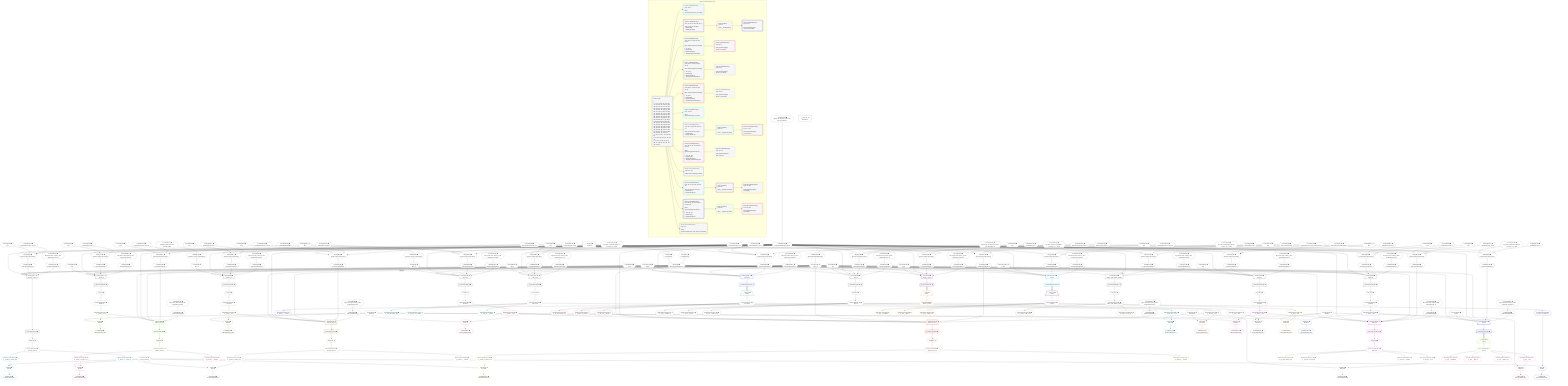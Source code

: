 %%{init: {'themeVariables': { 'fontSize': '12px'}}}%%
graph TD
    classDef path fill:#eee,stroke:#000,color:#000
    classDef plan fill:#fff,stroke-width:1px,color:#000
    classDef itemplan fill:#fff,stroke-width:2px,color:#000
    classDef unbatchedplan fill:#dff,stroke-width:1px,color:#000
    classDef sideeffectplan fill:#fcc,stroke-width:2px,color:#000
    classDef bucket fill:#f6f6f6,color:#000,stroke-width:2px,text-align:left


    %% plan dependencies
    PgSelect7[["PgSelect[7∈0] ➊<br />ᐸperson_secretᐳ"]]:::plan
    Object10{{"Object[10∈0] ➊<br />ᐸ{pgSettings,withPgClient}ᐳ"}}:::plan
    Constant480{{"Constant[480∈0] ➊<br />ᐸ3ᐳ"}}:::plan
    Lambda225{{"Lambda[225∈0] ➊<br />ᐸcalculateShouldReverseOrderᐳ"}}:::plan
    Access229{{"Access[229∈0] ➊<br />ᐸ228.0ᐳ"}}:::plan
    Lambda234{{"Lambda[234∈0] ➊<br />ᐸcalculateOrderBySQLᐳ"}}:::plan
    Lambda239{{"Lambda[239∈0] ➊<br />ᐸcalculateOrderBySQLᐳ"}}:::plan
    Object10 & Constant480 & Lambda225 & Access229 & Lambda234 & Lambda239 --> PgSelect7
    PgSelect35[["PgSelect[35∈0] ➊<br />ᐸpersonᐳ"]]:::plan
    Constant481{{"Constant[481∈0] ➊<br />ᐸ1ᐳ"}}:::plan
    Lambda279{{"Lambda[279∈0] ➊<br />ᐸcalculateOrderBySQLᐳ"}}:::plan
    Lambda284{{"Lambda[284∈0] ➊<br />ᐸcalculateOrderBySQLᐳ"}}:::plan
    Object10 & Constant481 & Lambda225 & Access229 & Lambda279 & Lambda284 --> PgSelect35
    PgSelect60[["PgSelect[60∈0] ➊<br />ᐸpersonᐳ"]]:::plan
    Access58{{"Access[58∈0] ➊<br />ᐸ57.1ᐳ"}}:::plan
    Lambda309{{"Lambda[309∈0] ➊<br />ᐸcalculateOrderBySQLᐳ"}}:::plan
    Lambda314{{"Lambda[314∈0] ➊<br />ᐸcalculateOrderBySQLᐳ"}}:::plan
    Object10 -->|rejectNull| PgSelect60
    Access58 & Lambda225 & Access229 & Lambda309 & Lambda314 --> PgSelect60
    PgSelect85[["PgSelect[85∈0] ➊<br />ᐸpersonᐳ"]]:::plan
    Access83{{"Access[83∈0] ➊<br />ᐸ82.1ᐳ"}}:::plan
    Lambda339{{"Lambda[339∈0] ➊<br />ᐸcalculateOrderBySQLᐳ"}}:::plan
    Lambda344{{"Lambda[344∈0] ➊<br />ᐸcalculateOrderBySQLᐳ"}}:::plan
    Object10 -->|rejectNull| PgSelect85
    Access83 & Lambda225 & Access229 & Lambda339 & Lambda344 --> PgSelect85
    PgSelect107[["PgSelect[107∈0] ➊<br />ᐸleft_armᐳ"]]:::plan
    Constant484{{"Constant[484∈0] ➊<br />ᐸ42ᐳ"}}:::plan
    Lambda354{{"Lambda[354∈0] ➊<br />ᐸcalculateOrderBySQLᐳ"}}:::plan
    Lambda359{{"Lambda[359∈0] ➊<br />ᐸcalculateOrderBySQLᐳ"}}:::plan
    Object10 & Constant484 & Lambda225 & Access229 & Lambda354 & Lambda359 --> PgSelect107
    PgSelect136[["PgSelect[136∈0] ➊<br />ᐸpersonᐳ"]]:::plan
    Constant485{{"Constant[485∈0] ➊<br />ᐸ2ᐳ"}}:::plan
    Lambda399{{"Lambda[399∈0] ➊<br />ᐸcalculateOrderBySQLᐳ"}}:::plan
    Lambda404{{"Lambda[404∈0] ➊<br />ᐸcalculateOrderBySQLᐳ"}}:::plan
    Object10 & Constant485 & Lambda225 & Access229 & Lambda399 & Lambda404 --> PgSelect136
    PgSelect160[["PgSelect[160∈0] ➊<br />ᐸpostᐳ"]]:::plan
    Constant486{{"Constant[486∈0] ➊<br />ᐸ7ᐳ"}}:::plan
    Lambda414{{"Lambda[414∈0] ➊<br />ᐸcalculateOrderBySQLᐳ"}}:::plan
    Lambda419{{"Lambda[419∈0] ➊<br />ᐸcalculateOrderBySQLᐳ"}}:::plan
    Object10 & Constant486 & Lambda225 & Access229 & Lambda414 & Lambda419 --> PgSelect160
    PgSelect189[["PgSelect[189∈0] ➊<br />ᐸpersonᐳ"]]:::plan
    Lambda459{{"Lambda[459∈0] ➊<br />ᐸcalculateOrderBySQLᐳ"}}:::plan
    Lambda464{{"Lambda[464∈0] ➊<br />ᐸcalculateOrderBySQLᐳ"}}:::plan
    Object10 & Constant480 & Lambda225 & Access229 & Lambda459 & Lambda464 --> PgSelect189
    PgSelect216[["PgSelect[216∈0] ➊<br />ᐸreturn_table_without_grantsᐳ"]]:::plan
    Lambda474{{"Lambda[474∈0] ➊<br />ᐸcalculateOrderBySQLᐳ"}}:::plan
    Lambda479{{"Lambda[479∈0] ➊<br />ᐸcalculateOrderBySQLᐳ"}}:::plan
    Object10 & Lambda225 & Access229 & Lambda474 & Lambda479 --> PgSelect216
    Object233{{"Object[233∈0] ➊<br />ᐸ{reverse,orders,alias,codec}ᐳ"}}:::plan
    Constant230{{"Constant[230∈0] ➊<br />ᐸ[]ᐳ"}}:::plan
    Constant231{{"Constant[231∈0] ➊<br />ᐸsql.identifier(”person_secret”)ᐳ"}}:::plan
    Constant232{{"Constant[232∈0] ➊<br />ᐸRecordCodec(personSecret)ᐳ"}}:::plan
    Lambda225 & Constant230 & Constant231 & Constant232 --> Object233
    Object248{{"Object[248∈0] ➊<br />ᐸ{reverse,orders,alias,codec}ᐳ"}}:::plan
    Constant245{{"Constant[245∈0] ➊<br />ᐸ[ { codec: Codec(int4), fragment: { n: [Array], f: 0, c: 102ᐳ"}}:::plan
    Constant246{{"Constant[246∈0] ➊<br />ᐸsql.identifier(”person_secret”)ᐳ"}}:::plan
    Lambda225 & Constant245 & Constant246 & Constant232 --> Object248
    Object263{{"Object[263∈0] ➊<br />ᐸ{reverse,orders,alias,codec}ᐳ"}}:::plan
    Constant260{{"Constant[260∈0] ➊<br />ᐸ[]ᐳ"}}:::plan
    Constant261{{"Constant[261∈0] ➊<br />ᐸsql.identifier(”person_secret”)ᐳ"}}:::plan
    Lambda225 & Constant260 & Constant261 & Constant232 --> Object263
    Object278{{"Object[278∈0] ➊<br />ᐸ{reverse,orders,alias,codec}ᐳ"}}:::plan
    Constant275{{"Constant[275∈0] ➊<br />ᐸ[]ᐳ"}}:::plan
    Constant276{{"Constant[276∈0] ➊<br />ᐸsql.identifier(”person”)ᐳ"}}:::plan
    Constant277{{"Constant[277∈0] ➊<br />ᐸRecordCodec(person)ᐳ"}}:::plan
    Lambda225 & Constant275 & Constant276 & Constant277 --> Object278
    Object293{{"Object[293∈0] ➊<br />ᐸ{reverse,orders,alias,codec}ᐳ"}}:::plan
    Constant290{{"Constant[290∈0] ➊<br />ᐸ[]ᐳ"}}:::plan
    Constant291{{"Constant[291∈0] ➊<br />ᐸsql.identifier(”person_secret”)ᐳ"}}:::plan
    Lambda225 & Constant290 & Constant291 & Constant232 --> Object293
    Object308{{"Object[308∈0] ➊<br />ᐸ{reverse,orders,alias,codec}ᐳ"}}:::plan
    Constant305{{"Constant[305∈0] ➊<br />ᐸ[]ᐳ"}}:::plan
    Constant306{{"Constant[306∈0] ➊<br />ᐸsql.identifier(”person”)ᐳ"}}:::plan
    Lambda225 & Constant305 & Constant306 & Constant277 --> Object308
    Object323{{"Object[323∈0] ➊<br />ᐸ{reverse,orders,alias,codec}ᐳ"}}:::plan
    Constant320{{"Constant[320∈0] ➊<br />ᐸ[]ᐳ"}}:::plan
    Constant321{{"Constant[321∈0] ➊<br />ᐸsql.identifier(”person_secret”)ᐳ"}}:::plan
    Lambda225 & Constant320 & Constant321 & Constant232 --> Object323
    Object338{{"Object[338∈0] ➊<br />ᐸ{reverse,orders,alias,codec}ᐳ"}}:::plan
    Constant335{{"Constant[335∈0] ➊<br />ᐸ[]ᐳ"}}:::plan
    Constant336{{"Constant[336∈0] ➊<br />ᐸsql.identifier(”person”)ᐳ"}}:::plan
    Lambda225 & Constant335 & Constant336 & Constant277 --> Object338
    Object353{{"Object[353∈0] ➊<br />ᐸ{reverse,orders,alias,codec}ᐳ"}}:::plan
    Constant350{{"Constant[350∈0] ➊<br />ᐸ[]ᐳ"}}:::plan
    Constant351{{"Constant[351∈0] ➊<br />ᐸsql.identifier(”left_arm”)ᐳ"}}:::plan
    Constant352{{"Constant[352∈0] ➊<br />ᐸRecordCodec(leftArm)ᐳ"}}:::plan
    Lambda225 & Constant350 & Constant351 & Constant352 --> Object353
    Object368{{"Object[368∈0] ➊<br />ᐸ{reverse,orders,alias,codec}ᐳ"}}:::plan
    Constant365{{"Constant[365∈0] ➊<br />ᐸ[ { codec: Codec(int4), fragment: { n: [Array], f: 0, c: 266ᐳ"}}:::plan
    Constant366{{"Constant[366∈0] ➊<br />ᐸsql.identifier(”left_arm”)ᐳ"}}:::plan
    Lambda225 & Constant365 & Constant366 & Constant352 --> Object368
    Object383{{"Object[383∈0] ➊<br />ᐸ{reverse,orders,alias,codec}ᐳ"}}:::plan
    Constant380{{"Constant[380∈0] ➊<br />ᐸ[]ᐳ"}}:::plan
    Constant381{{"Constant[381∈0] ➊<br />ᐸsql.identifier(”left_arm”)ᐳ"}}:::plan
    Lambda225 & Constant380 & Constant381 & Constant352 --> Object383
    Object398{{"Object[398∈0] ➊<br />ᐸ{reverse,orders,alias,codec}ᐳ"}}:::plan
    Constant395{{"Constant[395∈0] ➊<br />ᐸ[]ᐳ"}}:::plan
    Constant396{{"Constant[396∈0] ➊<br />ᐸsql.identifier(”person”)ᐳ"}}:::plan
    Lambda225 & Constant395 & Constant396 & Constant277 --> Object398
    Object413{{"Object[413∈0] ➊<br />ᐸ{reverse,orders,alias,codec}ᐳ"}}:::plan
    Constant410{{"Constant[410∈0] ➊<br />ᐸ[]ᐳ"}}:::plan
    Constant411{{"Constant[411∈0] ➊<br />ᐸsql.identifier(”post”)ᐳ"}}:::plan
    Constant412{{"Constant[412∈0] ➊<br />ᐸRecordCodec(post)ᐳ"}}:::plan
    Lambda225 & Constant410 & Constant411 & Constant412 --> Object413
    Object428{{"Object[428∈0] ➊<br />ᐸ{reverse,orders,alias,codec}ᐳ"}}:::plan
    Constant425{{"Constant[425∈0] ➊<br />ᐸ[ { codec: Codec(int4), fragment: { n: [Array], f: 0, c: 266ᐳ"}}:::plan
    Constant426{{"Constant[426∈0] ➊<br />ᐸsql.identifier(”post”)ᐳ"}}:::plan
    Lambda225 & Constant425 & Constant426 & Constant412 --> Object428
    Object443{{"Object[443∈0] ➊<br />ᐸ{reverse,orders,alias,codec}ᐳ"}}:::plan
    Constant440{{"Constant[440∈0] ➊<br />ᐸ[ { codec: Codec(int4), fragment: { n: [Array], f: 0, c: 266ᐳ"}}:::plan
    Constant441{{"Constant[441∈0] ➊<br />ᐸsql.identifier(”post”)ᐳ"}}:::plan
    Lambda225 & Constant440 & Constant441 & Constant412 --> Object443
    Object458{{"Object[458∈0] ➊<br />ᐸ{reverse,orders,alias,codec}ᐳ"}}:::plan
    Constant455{{"Constant[455∈0] ➊<br />ᐸ[]ᐳ"}}:::plan
    Constant456{{"Constant[456∈0] ➊<br />ᐸsql.identifier(”person”)ᐳ"}}:::plan
    Lambda225 & Constant455 & Constant456 & Constant277 --> Object458
    Object473{{"Object[473∈0] ➊<br />ᐸ{reverse,orders,alias,codec}ᐳ"}}:::plan
    Constant470{{"Constant[470∈0] ➊<br />ᐸ[]ᐳ"}}:::plan
    Constant471{{"Constant[471∈0] ➊<br />ᐸsql.identifier(”return_table_without_grants”)ᐳ"}}:::plan
    Constant472{{"Constant[472∈0] ➊<br />ᐸRecordCodec(compoundKey)ᐳ"}}:::plan
    Lambda225 & Constant470 & Constant471 & Constant472 --> Object473
    Access8{{"Access[8∈0] ➊<br />ᐸ2.pgSettingsᐳ"}}:::plan
    Access9{{"Access[9∈0] ➊<br />ᐸ2.withPgClientᐳ"}}:::plan
    Access8 & Access9 --> Object10
    __Value2["__Value[2∈0] ➊<br />ᐸcontextᐳ"]:::plan
    __Value2 --> Access8
    __Value2 --> Access9
    First11{{"First[11∈0] ➊"}}:::plan
    PgSelectRows12[["PgSelectRows[12∈0] ➊"]]:::plan
    PgSelectRows12 --> First11
    PgSelect7 --> PgSelectRows12
    PgSelectSingle13{{"PgSelectSingle[13∈0] ➊<br />ᐸperson_secretᐳ"}}:::plan
    First11 --> PgSelectSingle13
    First37{{"First[37∈0] ➊"}}:::plan
    PgSelectRows38[["PgSelectRows[38∈0] ➊"]]:::plan
    PgSelectRows38 --> First37
    PgSelect35 --> PgSelectRows38
    PgSelectSingle39{{"PgSelectSingle[39∈0] ➊<br />ᐸpersonᐳ"}}:::plan
    First37 --> PgSelectSingle39
    Lambda57{{"Lambda[57∈0] ➊<br />ᐸspecifier_Person_base64JSONᐳ"}}:::plan
    Constant482{{"Constant[482∈0] ➊<br />ᐸ'fa4f3e13-456c-4a9e-8c1e-37a6e3177d0b'ᐳ"}}:::plan
    Constant482 --> Lambda57
    Lambda57 --> Access58
    First62{{"First[62∈0] ➊"}}:::plan
    PgSelectRows63[["PgSelectRows[63∈0] ➊"]]:::plan
    PgSelectRows63 --> First62
    PgSelect60 --> PgSelectRows63
    PgSelectSingle64{{"PgSelectSingle[64∈0] ➊<br />ᐸpersonᐳ"}}:::plan
    First62 --> PgSelectSingle64
    Lambda82{{"Lambda[82∈0] ➊<br />ᐸspecifier_Person_base64JSONᐳ"}}:::plan
    Constant483{{"Constant[483∈0] ➊<br />ᐸ'WyJwZW9wbGUiLDBd'ᐳ"}}:::plan
    Constant483 --> Lambda82
    Lambda82 --> Access83
    First87{{"First[87∈0] ➊"}}:::plan
    PgSelectRows88[["PgSelectRows[88∈0] ➊"]]:::plan
    PgSelectRows88 --> First87
    PgSelect85 --> PgSelectRows88
    PgSelectSingle89{{"PgSelectSingle[89∈0] ➊<br />ᐸpersonᐳ"}}:::plan
    First87 --> PgSelectSingle89
    First109{{"First[109∈0] ➊"}}:::plan
    PgSelectRows110[["PgSelectRows[110∈0] ➊"]]:::plan
    PgSelectRows110 --> First109
    PgSelect107 --> PgSelectRows110
    PgSelectSingle111{{"PgSelectSingle[111∈0] ➊<br />ᐸleft_armᐳ"}}:::plan
    First109 --> PgSelectSingle111
    First138{{"First[138∈0] ➊"}}:::plan
    PgSelectRows139[["PgSelectRows[139∈0] ➊"]]:::plan
    PgSelectRows139 --> First138
    PgSelect136 --> PgSelectRows139
    PgSelectSingle140{{"PgSelectSingle[140∈0] ➊<br />ᐸpersonᐳ"}}:::plan
    First138 --> PgSelectSingle140
    First162{{"First[162∈0] ➊"}}:::plan
    PgSelectRows163[["PgSelectRows[163∈0] ➊"]]:::plan
    PgSelectRows163 --> First162
    PgSelect160 --> PgSelectRows163
    PgSelectSingle164{{"PgSelectSingle[164∈0] ➊<br />ᐸpostᐳ"}}:::plan
    First162 --> PgSelectSingle164
    First191{{"First[191∈0] ➊"}}:::plan
    PgSelectRows192[["PgSelectRows[192∈0] ➊"]]:::plan
    PgSelectRows192 --> First191
    PgSelect189 --> PgSelectRows192
    PgSelectSingle193{{"PgSelectSingle[193∈0] ➊<br />ᐸpersonᐳ"}}:::plan
    First191 --> PgSelectSingle193
    First218{{"First[218∈0] ➊"}}:::plan
    PgSelectRows219[["PgSelectRows[219∈0] ➊"]]:::plan
    PgSelectRows219 --> First218
    PgSelect216 --> PgSelectRows219
    PgSelectSingle220{{"PgSelectSingle[220∈0] ➊<br />ᐸreturn_table_without_grantsᐳ"}}:::plan
    First218 --> PgSelectSingle220
    Constant487{{"Constant[487∈0] ➊<br />ᐸ§{ first: null, last: null, cursorLower: null, cursorUpper: ᐳ"}}:::plan
    Constant487 --> Lambda225
    Lambda228{{"Lambda[228∈0] ➊<br />ᐸcalculateLimitAndOffsetSQLᐳ"}}:::plan
    Constant488{{"Constant[488∈0] ➊<br />ᐸ§{ first: null, last: null, cursorLower: null, cursorUpper: ᐳ"}}:::plan
    Constant488 --> Lambda228
    Lambda228 --> Access229
    Object233 --> Lambda234
    Constant489{{"Constant[489∈0] ➊<br />ᐸ§{ reverse: false, orders: [], alias: sql.identifier(”personᐳ"}}:::plan
    Constant489 --> Lambda239
    Lambda249{{"Lambda[249∈0] ➊<br />ᐸcalculateOrderBySQLᐳ"}}:::plan
    Object248 --> Lambda249
    Lambda254{{"Lambda[254∈0] ➊<br />ᐸcalculateOrderBySQLᐳ"}}:::plan
    Constant490{{"Constant[490∈0] ➊<br />ᐸ§{ reverse: false, orders: [ { codec: Codec(int4), fragment:ᐳ"}}:::plan
    Constant490 --> Lambda254
    Lambda264{{"Lambda[264∈0] ➊<br />ᐸcalculateOrderBySQLᐳ"}}:::plan
    Object263 --> Lambda264
    Lambda269{{"Lambda[269∈0] ➊<br />ᐸcalculateOrderBySQLᐳ"}}:::plan
    Constant491{{"Constant[491∈0] ➊<br />ᐸ§{ reverse: false, orders: [], alias: sql.identifier(”personᐳ"}}:::plan
    Constant491 --> Lambda269
    Object278 --> Lambda279
    Constant492{{"Constant[492∈0] ➊<br />ᐸ§{ reverse: false, orders: [], alias: sql.identifier(”personᐳ"}}:::plan
    Constant492 --> Lambda284
    Lambda294{{"Lambda[294∈0] ➊<br />ᐸcalculateOrderBySQLᐳ"}}:::plan
    Object293 --> Lambda294
    Lambda299{{"Lambda[299∈0] ➊<br />ᐸcalculateOrderBySQLᐳ"}}:::plan
    Constant493{{"Constant[493∈0] ➊<br />ᐸ§{ reverse: false, orders: [], alias: sql.identifier(”personᐳ"}}:::plan
    Constant493 --> Lambda299
    Object308 --> Lambda309
    Constant494{{"Constant[494∈0] ➊<br />ᐸ§{ reverse: false, orders: [], alias: sql.identifier(”personᐳ"}}:::plan
    Constant494 --> Lambda314
    Lambda324{{"Lambda[324∈0] ➊<br />ᐸcalculateOrderBySQLᐳ"}}:::plan
    Object323 --> Lambda324
    Lambda329{{"Lambda[329∈0] ➊<br />ᐸcalculateOrderBySQLᐳ"}}:::plan
    Constant495{{"Constant[495∈0] ➊<br />ᐸ§{ reverse: false, orders: [], alias: sql.identifier(”personᐳ"}}:::plan
    Constant495 --> Lambda329
    Object338 --> Lambda339
    Constant496{{"Constant[496∈0] ➊<br />ᐸ§{ reverse: false, orders: [], alias: sql.identifier(”personᐳ"}}:::plan
    Constant496 --> Lambda344
    Object353 --> Lambda354
    Constant497{{"Constant[497∈0] ➊<br />ᐸ§{ reverse: false, orders: [], alias: sql.identifier(”left_aᐳ"}}:::plan
    Constant497 --> Lambda359
    Lambda369{{"Lambda[369∈0] ➊<br />ᐸcalculateOrderBySQLᐳ"}}:::plan
    Object368 --> Lambda369
    Lambda374{{"Lambda[374∈0] ➊<br />ᐸcalculateOrderBySQLᐳ"}}:::plan
    Constant498{{"Constant[498∈0] ➊<br />ᐸ§{ reverse: false, orders: [ { codec: Codec(int4), fragment:ᐳ"}}:::plan
    Constant498 --> Lambda374
    Lambda384{{"Lambda[384∈0] ➊<br />ᐸcalculateOrderBySQLᐳ"}}:::plan
    Object383 --> Lambda384
    Lambda389{{"Lambda[389∈0] ➊<br />ᐸcalculateOrderBySQLᐳ"}}:::plan
    Constant499{{"Constant[499∈0] ➊<br />ᐸ§{ reverse: false, orders: [], alias: sql.identifier(”left_aᐳ"}}:::plan
    Constant499 --> Lambda389
    Object398 --> Lambda399
    Constant500{{"Constant[500∈0] ➊<br />ᐸ§{ reverse: false, orders: [], alias: sql.identifier(”personᐳ"}}:::plan
    Constant500 --> Lambda404
    Object413 --> Lambda414
    Constant501{{"Constant[501∈0] ➊<br />ᐸ§{ reverse: false, orders: [], alias: sql.identifier(”post”)ᐳ"}}:::plan
    Constant501 --> Lambda419
    Lambda429{{"Lambda[429∈0] ➊<br />ᐸcalculateOrderBySQLᐳ"}}:::plan
    Object428 --> Lambda429
    Lambda434{{"Lambda[434∈0] ➊<br />ᐸcalculateOrderBySQLᐳ"}}:::plan
    Constant502{{"Constant[502∈0] ➊<br />ᐸ§{ reverse: false, orders: [ { codec: Codec(int4), fragment:ᐳ"}}:::plan
    Constant502 --> Lambda434
    Lambda444{{"Lambda[444∈0] ➊<br />ᐸcalculateOrderBySQLᐳ"}}:::plan
    Object443 --> Lambda444
    Lambda449{{"Lambda[449∈0] ➊<br />ᐸcalculateOrderBySQLᐳ"}}:::plan
    Constant503{{"Constant[503∈0] ➊<br />ᐸ§{ reverse: false, orders: [ { codec: Codec(int4), fragment:ᐳ"}}:::plan
    Constant503 --> Lambda449
    Object458 --> Lambda459
    Constant504{{"Constant[504∈0] ➊<br />ᐸ§{ reverse: false, orders: [], alias: sql.identifier(”personᐳ"}}:::plan
    Constant504 --> Lambda464
    Object473 --> Lambda474
    Constant505{{"Constant[505∈0] ➊<br />ᐸ§{ reverse: false, orders: [], alias: sql.identifier(”returnᐳ"}}:::plan
    Constant505 --> Lambda479
    __Value4["__Value[4∈0] ➊<br />ᐸrootValueᐳ"]:::plan
    Constant14{{"Constant[14∈0] ➊<br />ᐸ'person_secrets'ᐳ"}}:::plan
    Connection24{{"Connection[24∈0] ➊<br />ᐸ22ᐳ"}}:::plan
    Constant40{{"Constant[40∈0] ➊<br />ᐸ'people'ᐳ"}}:::plan
    Constant112{{"Constant[112∈0] ➊<br />ᐸ'left_arms'ᐳ"}}:::plan
    Connection123{{"Connection[123∈0] ➊<br />ᐸ121ᐳ"}}:::plan
    Constant165{{"Constant[165∈0] ➊<br />ᐸ'posts'ᐳ"}}:::plan
    Connection176{{"Connection[176∈0] ➊<br />ᐸ174ᐳ"}}:::plan
    Connection204{{"Connection[204∈0] ➊<br />ᐸ200ᐳ"}}:::plan
    List16{{"List[16∈1] ➊<br />ᐸ14,15ᐳ"}}:::plan
    PgClassExpression15{{"PgClassExpression[15∈1] ➊<br />ᐸ__person_s...person_id”ᐳ"}}:::plan
    Constant14 & PgClassExpression15 --> List16
    PgSelectSingle13 --> PgClassExpression15
    Lambda17{{"Lambda[17∈1] ➊<br />ᐸbase64JSONEncodeᐳ"}}:::plan
    List16 --> Lambda17
    PgClassExpression18{{"PgClassExpression[18∈1] ➊<br />ᐸ__person_s..._.”sekrit”ᐳ"}}:::plan
    PgSelectSingle13 --> PgClassExpression18
    PgSelect25[["PgSelect[25∈2] ➊<br />ᐸperson_secretᐳ"]]:::plan
    Object10 & Connection24 & Lambda225 & Access229 & Lambda249 & Lambda254 --> PgSelect25
    PgSelectRows26[["PgSelectRows[26∈2] ➊"]]:::plan
    PgSelect25 --> PgSelectRows26
    __Item27[/"__Item[27∈3]<br />ᐸ26ᐳ"\]:::itemplan
    PgSelectRows26 ==> __Item27
    PgSelectSingle28{{"PgSelectSingle[28∈3]<br />ᐸperson_secretᐳ"}}:::plan
    __Item27 --> PgSelectSingle28
    List31{{"List[31∈4]<br />ᐸ14,30ᐳ"}}:::plan
    PgClassExpression30{{"PgClassExpression[30∈4]<br />ᐸ__person_s...person_id”ᐳ"}}:::plan
    Constant14 & PgClassExpression30 --> List31
    PgSelectSingle28 --> PgClassExpression30
    Lambda32{{"Lambda[32∈4]<br />ᐸbase64JSONEncodeᐳ"}}:::plan
    List31 --> Lambda32
    PgClassExpression33{{"PgClassExpression[33∈4]<br />ᐸ__person_s..._.”sekrit”ᐳ"}}:::plan
    PgSelectSingle28 --> PgClassExpression33
    PgSelect44[["PgSelect[44∈5] ➊<br />ᐸperson_secretᐳ"]]:::plan
    PgClassExpression41{{"PgClassExpression[41∈5] ➊<br />ᐸ__person__.”id”ᐳ"}}:::plan
    Object10 & PgClassExpression41 & Lambda225 & Access229 & Lambda264 & Lambda269 --> PgSelect44
    List42{{"List[42∈5] ➊<br />ᐸ40,41ᐳ"}}:::plan
    Constant40 & PgClassExpression41 --> List42
    PgSelectSingle39 --> PgClassExpression41
    Lambda43{{"Lambda[43∈5] ➊<br />ᐸbase64JSONEncodeᐳ"}}:::plan
    List42 --> Lambda43
    First48{{"First[48∈5] ➊"}}:::plan
    PgSelectRows49[["PgSelectRows[49∈5] ➊"]]:::plan
    PgSelectRows49 --> First48
    PgSelect44 --> PgSelectRows49
    PgSelectSingle50{{"PgSelectSingle[50∈5] ➊<br />ᐸperson_secretᐳ"}}:::plan
    First48 --> PgSelectSingle50
    List53{{"List[53∈6] ➊<br />ᐸ14,52ᐳ"}}:::plan
    PgClassExpression52{{"PgClassExpression[52∈6] ➊<br />ᐸ__person_s...person_id”ᐳ"}}:::plan
    Constant14 & PgClassExpression52 --> List53
    PgSelectSingle50 --> PgClassExpression52
    Lambda54{{"Lambda[54∈6] ➊<br />ᐸbase64JSONEncodeᐳ"}}:::plan
    List53 --> Lambda54
    PgClassExpression55{{"PgClassExpression[55∈6] ➊<br />ᐸ__person_s..._.”sekrit”ᐳ"}}:::plan
    PgSelectSingle50 --> PgClassExpression55
    PgSelect69[["PgSelect[69∈7] ➊<br />ᐸperson_secretᐳ"]]:::plan
    PgClassExpression66{{"PgClassExpression[66∈7] ➊<br />ᐸ__person__.”id”ᐳ"}}:::plan
    Object10 & PgClassExpression66 & Lambda225 & Access229 & Lambda294 & Lambda299 --> PgSelect69
    List67{{"List[67∈7] ➊<br />ᐸ40,66ᐳ"}}:::plan
    Constant40 & PgClassExpression66 --> List67
    PgSelectSingle64 --> PgClassExpression66
    Lambda68{{"Lambda[68∈7] ➊<br />ᐸbase64JSONEncodeᐳ"}}:::plan
    List67 --> Lambda68
    First73{{"First[73∈7] ➊"}}:::plan
    PgSelectRows74[["PgSelectRows[74∈7] ➊"]]:::plan
    PgSelectRows74 --> First73
    PgSelect69 --> PgSelectRows74
    PgSelectSingle75{{"PgSelectSingle[75∈7] ➊<br />ᐸperson_secretᐳ"}}:::plan
    First73 --> PgSelectSingle75
    List78{{"List[78∈8] ➊<br />ᐸ14,77ᐳ"}}:::plan
    PgClassExpression77{{"PgClassExpression[77∈8] ➊<br />ᐸ__person_s...person_id”ᐳ"}}:::plan
    Constant14 & PgClassExpression77 --> List78
    PgSelectSingle75 --> PgClassExpression77
    Lambda79{{"Lambda[79∈8] ➊<br />ᐸbase64JSONEncodeᐳ"}}:::plan
    List78 --> Lambda79
    PgClassExpression80{{"PgClassExpression[80∈8] ➊<br />ᐸ__person_s..._.”sekrit”ᐳ"}}:::plan
    PgSelectSingle75 --> PgClassExpression80
    PgSelect94[["PgSelect[94∈9] ➊<br />ᐸperson_secretᐳ"]]:::plan
    PgClassExpression91{{"PgClassExpression[91∈9] ➊<br />ᐸ__person__.”id”ᐳ"}}:::plan
    Object10 & PgClassExpression91 & Lambda225 & Access229 & Lambda324 & Lambda329 --> PgSelect94
    List92{{"List[92∈9] ➊<br />ᐸ40,91ᐳ"}}:::plan
    Constant40 & PgClassExpression91 --> List92
    PgSelectSingle89 --> PgClassExpression91
    Lambda93{{"Lambda[93∈9] ➊<br />ᐸbase64JSONEncodeᐳ"}}:::plan
    List92 --> Lambda93
    First98{{"First[98∈9] ➊"}}:::plan
    PgSelectRows99[["PgSelectRows[99∈9] ➊"]]:::plan
    PgSelectRows99 --> First98
    PgSelect94 --> PgSelectRows99
    PgSelectSingle100{{"PgSelectSingle[100∈9] ➊<br />ᐸperson_secretᐳ"}}:::plan
    First98 --> PgSelectSingle100
    List103{{"List[103∈10] ➊<br />ᐸ14,102ᐳ"}}:::plan
    PgClassExpression102{{"PgClassExpression[102∈10] ➊<br />ᐸ__person_s...person_id”ᐳ"}}:::plan
    Constant14 & PgClassExpression102 --> List103
    PgSelectSingle100 --> PgClassExpression102
    Lambda104{{"Lambda[104∈10] ➊<br />ᐸbase64JSONEncodeᐳ"}}:::plan
    List103 --> Lambda104
    PgClassExpression105{{"PgClassExpression[105∈10] ➊<br />ᐸ__person_s..._.”sekrit”ᐳ"}}:::plan
    PgSelectSingle100 --> PgClassExpression105
    List114{{"List[114∈11] ➊<br />ᐸ112,113ᐳ"}}:::plan
    PgClassExpression113{{"PgClassExpression[113∈11] ➊<br />ᐸ__left_arm__.”id”ᐳ"}}:::plan
    Constant112 & PgClassExpression113 --> List114
    PgSelectSingle111 --> PgClassExpression113
    Lambda115{{"Lambda[115∈11] ➊<br />ᐸbase64JSONEncodeᐳ"}}:::plan
    List114 --> Lambda115
    PgClassExpression116{{"PgClassExpression[116∈11] ➊<br />ᐸ__left_arm...person_id”ᐳ"}}:::plan
    PgSelectSingle111 --> PgClassExpression116
    PgClassExpression117{{"PgClassExpression[117∈11] ➊<br />ᐸ__left_arm...in_metres”ᐳ"}}:::plan
    PgSelectSingle111 --> PgClassExpression117
    PgClassExpression118{{"PgClassExpression[118∈11] ➊<br />ᐸ__left_arm__.”mood”ᐳ"}}:::plan
    PgSelectSingle111 --> PgClassExpression118
    PgSelect124[["PgSelect[124∈12] ➊<br />ᐸleft_armᐳ"]]:::plan
    Object10 & Connection123 & Lambda225 & Access229 & Lambda369 & Lambda374 --> PgSelect124
    PgSelectRows125[["PgSelectRows[125∈12] ➊"]]:::plan
    PgSelect124 --> PgSelectRows125
    __Item126[/"__Item[126∈13]<br />ᐸ125ᐳ"\]:::itemplan
    PgSelectRows125 ==> __Item126
    PgSelectSingle127{{"PgSelectSingle[127∈13]<br />ᐸleft_armᐳ"}}:::plan
    __Item126 --> PgSelectSingle127
    List130{{"List[130∈14]<br />ᐸ112,129ᐳ"}}:::plan
    PgClassExpression129{{"PgClassExpression[129∈14]<br />ᐸ__left_arm__.”id”ᐳ"}}:::plan
    Constant112 & PgClassExpression129 --> List130
    PgSelectSingle127 --> PgClassExpression129
    Lambda131{{"Lambda[131∈14]<br />ᐸbase64JSONEncodeᐳ"}}:::plan
    List130 --> Lambda131
    PgClassExpression132{{"PgClassExpression[132∈14]<br />ᐸ__left_arm...person_id”ᐳ"}}:::plan
    PgSelectSingle127 --> PgClassExpression132
    PgClassExpression133{{"PgClassExpression[133∈14]<br />ᐸ__left_arm...in_metres”ᐳ"}}:::plan
    PgSelectSingle127 --> PgClassExpression133
    PgClassExpression134{{"PgClassExpression[134∈14]<br />ᐸ__left_arm__.”mood”ᐳ"}}:::plan
    PgSelectSingle127 --> PgClassExpression134
    PgSelect145[["PgSelect[145∈15] ➊<br />ᐸleft_armᐳ"]]:::plan
    PgClassExpression142{{"PgClassExpression[142∈15] ➊<br />ᐸ__person__.”id”ᐳ"}}:::plan
    Object10 & PgClassExpression142 & Lambda225 & Access229 & Lambda384 & Lambda389 --> PgSelect145
    List143{{"List[143∈15] ➊<br />ᐸ40,142ᐳ"}}:::plan
    Constant40 & PgClassExpression142 --> List143
    PgSelectSingle140 --> PgClassExpression142
    Lambda144{{"Lambda[144∈15] ➊<br />ᐸbase64JSONEncodeᐳ"}}:::plan
    List143 --> Lambda144
    First149{{"First[149∈15] ➊"}}:::plan
    PgSelectRows150[["PgSelectRows[150∈15] ➊"]]:::plan
    PgSelectRows150 --> First149
    PgSelect145 --> PgSelectRows150
    PgSelectSingle151{{"PgSelectSingle[151∈15] ➊<br />ᐸleft_armᐳ"}}:::plan
    First149 --> PgSelectSingle151
    List154{{"List[154∈16] ➊<br />ᐸ112,153ᐳ"}}:::plan
    PgClassExpression153{{"PgClassExpression[153∈16] ➊<br />ᐸ__left_arm__.”id”ᐳ"}}:::plan
    Constant112 & PgClassExpression153 --> List154
    PgSelectSingle151 --> PgClassExpression153
    Lambda155{{"Lambda[155∈16] ➊<br />ᐸbase64JSONEncodeᐳ"}}:::plan
    List154 --> Lambda155
    PgClassExpression156{{"PgClassExpression[156∈16] ➊<br />ᐸ__left_arm...person_id”ᐳ"}}:::plan
    PgSelectSingle151 --> PgClassExpression156
    PgClassExpression157{{"PgClassExpression[157∈16] ➊<br />ᐸ__left_arm...in_metres”ᐳ"}}:::plan
    PgSelectSingle151 --> PgClassExpression157
    PgClassExpression158{{"PgClassExpression[158∈16] ➊<br />ᐸ__left_arm__.”mood”ᐳ"}}:::plan
    PgSelectSingle151 --> PgClassExpression158
    List167{{"List[167∈17] ➊<br />ᐸ165,166ᐳ"}}:::plan
    PgClassExpression166{{"PgClassExpression[166∈17] ➊<br />ᐸ__post__.”id”ᐳ"}}:::plan
    Constant165 & PgClassExpression166 --> List167
    PgSelectSingle164 --> PgClassExpression166
    Lambda168{{"Lambda[168∈17] ➊<br />ᐸbase64JSONEncodeᐳ"}}:::plan
    List167 --> Lambda168
    PgClassExpression169{{"PgClassExpression[169∈17] ➊<br />ᐸ__post__.”headline”ᐳ"}}:::plan
    PgSelectSingle164 --> PgClassExpression169
    PgClassExpression170{{"PgClassExpression[170∈17] ➊<br />ᐸ__post__.”body”ᐳ"}}:::plan
    PgSelectSingle164 --> PgClassExpression170
    PgClassExpression171{{"PgClassExpression[171∈17] ➊<br />ᐸ__post__.”author_id”ᐳ"}}:::plan
    PgSelectSingle164 --> PgClassExpression171
    PgSelect177[["PgSelect[177∈18] ➊<br />ᐸpostᐳ"]]:::plan
    Object10 & Connection176 & Lambda225 & Access229 & Lambda429 & Lambda434 --> PgSelect177
    PgSelectRows178[["PgSelectRows[178∈18] ➊"]]:::plan
    PgSelect177 --> PgSelectRows178
    __Item179[/"__Item[179∈19]<br />ᐸ178ᐳ"\]:::itemplan
    PgSelectRows178 ==> __Item179
    PgSelectSingle180{{"PgSelectSingle[180∈19]<br />ᐸpostᐳ"}}:::plan
    __Item179 --> PgSelectSingle180
    List183{{"List[183∈20]<br />ᐸ165,182ᐳ"}}:::plan
    PgClassExpression182{{"PgClassExpression[182∈20]<br />ᐸ__post__.”id”ᐳ"}}:::plan
    Constant165 & PgClassExpression182 --> List183
    PgSelectSingle180 --> PgClassExpression182
    Lambda184{{"Lambda[184∈20]<br />ᐸbase64JSONEncodeᐳ"}}:::plan
    List183 --> Lambda184
    PgClassExpression185{{"PgClassExpression[185∈20]<br />ᐸ__post__.”headline”ᐳ"}}:::plan
    PgSelectSingle180 --> PgClassExpression185
    PgClassExpression186{{"PgClassExpression[186∈20]<br />ᐸ__post__.”body”ᐳ"}}:::plan
    PgSelectSingle180 --> PgClassExpression186
    PgClassExpression187{{"PgClassExpression[187∈20]<br />ᐸ__post__.”author_id”ᐳ"}}:::plan
    PgSelectSingle180 --> PgClassExpression187
    PgSelect205[["PgSelect[205∈21] ➊<br />ᐸpostᐳ"]]:::plan
    PgClassExpression195{{"PgClassExpression[195∈21] ➊<br />ᐸ__person__.”id”ᐳ"}}:::plan
    Object10 & PgClassExpression195 & Connection204 & Lambda225 & Access229 & Lambda444 & Lambda449 --> PgSelect205
    List196{{"List[196∈21] ➊<br />ᐸ40,195ᐳ"}}:::plan
    Constant40 & PgClassExpression195 --> List196
    PgSelectSingle193 --> PgClassExpression195
    Lambda197{{"Lambda[197∈21] ➊<br />ᐸbase64JSONEncodeᐳ"}}:::plan
    List196 --> Lambda197
    PgSelectRows206[["PgSelectRows[206∈21] ➊"]]:::plan
    PgSelect205 --> PgSelectRows206
    __Item207[/"__Item[207∈22]<br />ᐸ206ᐳ"\]:::itemplan
    PgSelectRows206 ==> __Item207
    PgSelectSingle208{{"PgSelectSingle[208∈22]<br />ᐸpostᐳ"}}:::plan
    __Item207 --> PgSelectSingle208
    List211{{"List[211∈23]<br />ᐸ165,210ᐳ"}}:::plan
    PgClassExpression210{{"PgClassExpression[210∈23]<br />ᐸ__post__.”id”ᐳ"}}:::plan
    Constant165 & PgClassExpression210 --> List211
    PgSelectSingle208 --> PgClassExpression210
    Lambda212{{"Lambda[212∈23]<br />ᐸbase64JSONEncodeᐳ"}}:::plan
    List211 --> Lambda212
    PgClassExpression213{{"PgClassExpression[213∈23]<br />ᐸ__post__.”headline”ᐳ"}}:::plan
    PgSelectSingle208 --> PgClassExpression213
    PgClassExpression214{{"PgClassExpression[214∈23]<br />ᐸ__post__.”body”ᐳ"}}:::plan
    PgSelectSingle208 --> PgClassExpression214
    PgClassExpression215{{"PgClassExpression[215∈23]<br />ᐸ__post__.”author_id”ᐳ"}}:::plan
    PgSelectSingle208 --> PgClassExpression215
    PgClassExpression221{{"PgClassExpression[221∈24] ➊<br />ᐸ__return_t...rson_id_1”ᐳ"}}:::plan
    PgSelectSingle220 --> PgClassExpression221
    PgClassExpression222{{"PgClassExpression[222∈24] ➊<br />ᐸ__return_t...rson_id_2”ᐳ"}}:::plan
    PgSelectSingle220 --> PgClassExpression222

    %% define steps

    subgraph "Buckets for queries/v4/rbac.basic"
    Bucket0("Bucket 0 (root)<br /><br />1: <br />ᐳ: 8, 9, 14, 24, 40, 112, 123, 165, 176, 204, 230, 231, 232, 245, 246, 260, 261, 275, 276, 277, 290, 291, 305, 306, 320, 321, 335, 336, 350, 351, 352, 365, 366, 380, 381, 395, 396, 410, 411, 412, 425, 426, 440, 441, 455, 456, 470, 471, 472, 480, 481, 482, 483, 484, 485, 486, 487, 488, 489, 490, 491, 492, 493, 494, 495, 496, 497, 498, 499, 500, 501, 502, 503, 504, 505, 10, 57, 58, 82, 83, 225, 228, 229, 233, 234, 239, 248, 249, 254, 263, 264, 269, 278, 279, 284, 293, 294, 299, 308, 309, 314, 323, 324, 329, 338, 339, 344, 353, 354, 359, 368, 369, 374, 383, 384, 389, 398, 399, 404, 413, 414, 419, 428, 429, 434, 443, 444, 449, 458, 459, 464, 473, 474, 479<br />2: 7, 35, 60, 85, 107, 136, 160, 189, 216<br />3: 12, 38, 63, 88, 110, 139, 163, 192, 219<br />ᐳ: 11, 13, 37, 39, 62, 64, 87, 89, 109, 111, 138, 140, 162, 164, 191, 193, 218, 220"):::bucket
    classDef bucket0 stroke:#696969
    class Bucket0,__Value2,__Value4,PgSelect7,Access8,Access9,Object10,First11,PgSelectRows12,PgSelectSingle13,Constant14,Connection24,PgSelect35,First37,PgSelectRows38,PgSelectSingle39,Constant40,Lambda57,Access58,PgSelect60,First62,PgSelectRows63,PgSelectSingle64,Lambda82,Access83,PgSelect85,First87,PgSelectRows88,PgSelectSingle89,PgSelect107,First109,PgSelectRows110,PgSelectSingle111,Constant112,Connection123,PgSelect136,First138,PgSelectRows139,PgSelectSingle140,PgSelect160,First162,PgSelectRows163,PgSelectSingle164,Constant165,Connection176,PgSelect189,First191,PgSelectRows192,PgSelectSingle193,Connection204,PgSelect216,First218,PgSelectRows219,PgSelectSingle220,Lambda225,Lambda228,Access229,Constant230,Constant231,Constant232,Object233,Lambda234,Lambda239,Constant245,Constant246,Object248,Lambda249,Lambda254,Constant260,Constant261,Object263,Lambda264,Lambda269,Constant275,Constant276,Constant277,Object278,Lambda279,Lambda284,Constant290,Constant291,Object293,Lambda294,Lambda299,Constant305,Constant306,Object308,Lambda309,Lambda314,Constant320,Constant321,Object323,Lambda324,Lambda329,Constant335,Constant336,Object338,Lambda339,Lambda344,Constant350,Constant351,Constant352,Object353,Lambda354,Lambda359,Constant365,Constant366,Object368,Lambda369,Lambda374,Constant380,Constant381,Object383,Lambda384,Lambda389,Constant395,Constant396,Object398,Lambda399,Lambda404,Constant410,Constant411,Constant412,Object413,Lambda414,Lambda419,Constant425,Constant426,Object428,Lambda429,Lambda434,Constant440,Constant441,Object443,Lambda444,Lambda449,Constant455,Constant456,Object458,Lambda459,Lambda464,Constant470,Constant471,Constant472,Object473,Lambda474,Lambda479,Constant480,Constant481,Constant482,Constant483,Constant484,Constant485,Constant486,Constant487,Constant488,Constant489,Constant490,Constant491,Constant492,Constant493,Constant494,Constant495,Constant496,Constant497,Constant498,Constant499,Constant500,Constant501,Constant502,Constant503,Constant504,Constant505 bucket0
    Bucket1("Bucket 1 (nullableBoundary)<br />Deps: 13, 14<br /><br />ROOT PgSelectSingleᐸperson_secretᐳ[13]"):::bucket
    classDef bucket1 stroke:#00bfff
    class Bucket1,PgClassExpression15,List16,Lambda17,PgClassExpression18 bucket1
    Bucket2("Bucket 2 (nullableBoundary)<br />Deps: 10, 24, 225, 229, 249, 254, 14<br /><br />ROOT Connectionᐸ22ᐳ[24]<br />1: PgSelect[25]<br />2: PgSelectRows[26]"):::bucket
    classDef bucket2 stroke:#7f007f
    class Bucket2,PgSelect25,PgSelectRows26 bucket2
    Bucket3("Bucket 3 (listItem)<br />Deps: 14<br /><br />ROOT __Item{3}ᐸ26ᐳ[27]"):::bucket
    classDef bucket3 stroke:#ffa500
    class Bucket3,__Item27,PgSelectSingle28 bucket3
    Bucket4("Bucket 4 (nullableBoundary)<br />Deps: 28, 14<br /><br />ROOT PgSelectSingle{3}ᐸperson_secretᐳ[28]"):::bucket
    classDef bucket4 stroke:#0000ff
    class Bucket4,PgClassExpression30,List31,Lambda32,PgClassExpression33 bucket4
    Bucket5("Bucket 5 (nullableBoundary)<br />Deps: 39, 40, 10, 225, 229, 264, 269, 14<br /><br />ROOT PgSelectSingleᐸpersonᐳ[39]<br />1: <br />ᐳ: 41, 42, 43<br />2: PgSelect[44]<br />3: PgSelectRows[49]<br />ᐳ: First[48], PgSelectSingle[50]"):::bucket
    classDef bucket5 stroke:#7fff00
    class Bucket5,PgClassExpression41,List42,Lambda43,PgSelect44,First48,PgSelectRows49,PgSelectSingle50 bucket5
    Bucket6("Bucket 6 (nullableBoundary)<br />Deps: 50, 14<br /><br />ROOT PgSelectSingle{5}ᐸperson_secretᐳ[50]"):::bucket
    classDef bucket6 stroke:#ff1493
    class Bucket6,PgClassExpression52,List53,Lambda54,PgClassExpression55 bucket6
    Bucket7("Bucket 7 (nullableBoundary)<br />Deps: 64, 40, 10, 225, 229, 294, 299, 14<br /><br />ROOT PgSelectSingleᐸpersonᐳ[64]<br />1: <br />ᐳ: 66, 67, 68<br />2: PgSelect[69]<br />3: PgSelectRows[74]<br />ᐳ: First[73], PgSelectSingle[75]"):::bucket
    classDef bucket7 stroke:#808000
    class Bucket7,PgClassExpression66,List67,Lambda68,PgSelect69,First73,PgSelectRows74,PgSelectSingle75 bucket7
    Bucket8("Bucket 8 (nullableBoundary)<br />Deps: 75, 14<br /><br />ROOT PgSelectSingle{7}ᐸperson_secretᐳ[75]"):::bucket
    classDef bucket8 stroke:#dda0dd
    class Bucket8,PgClassExpression77,List78,Lambda79,PgClassExpression80 bucket8
    Bucket9("Bucket 9 (nullableBoundary)<br />Deps: 89, 40, 10, 225, 229, 324, 329, 14<br /><br />ROOT PgSelectSingleᐸpersonᐳ[89]<br />1: <br />ᐳ: 91, 92, 93<br />2: PgSelect[94]<br />3: PgSelectRows[99]<br />ᐳ: First[98], PgSelectSingle[100]"):::bucket
    classDef bucket9 stroke:#ff0000
    class Bucket9,PgClassExpression91,List92,Lambda93,PgSelect94,First98,PgSelectRows99,PgSelectSingle100 bucket9
    Bucket10("Bucket 10 (nullableBoundary)<br />Deps: 100, 14<br /><br />ROOT PgSelectSingle{9}ᐸperson_secretᐳ[100]"):::bucket
    classDef bucket10 stroke:#ffff00
    class Bucket10,PgClassExpression102,List103,Lambda104,PgClassExpression105 bucket10
    Bucket11("Bucket 11 (nullableBoundary)<br />Deps: 111, 112<br /><br />ROOT PgSelectSingleᐸleft_armᐳ[111]"):::bucket
    classDef bucket11 stroke:#00ffff
    class Bucket11,PgClassExpression113,List114,Lambda115,PgClassExpression116,PgClassExpression117,PgClassExpression118 bucket11
    Bucket12("Bucket 12 (nullableBoundary)<br />Deps: 10, 123, 225, 229, 369, 374, 112<br /><br />ROOT Connectionᐸ121ᐳ[123]<br />1: PgSelect[124]<br />2: PgSelectRows[125]"):::bucket
    classDef bucket12 stroke:#4169e1
    class Bucket12,PgSelect124,PgSelectRows125 bucket12
    Bucket13("Bucket 13 (listItem)<br />Deps: 112<br /><br />ROOT __Item{13}ᐸ125ᐳ[126]"):::bucket
    classDef bucket13 stroke:#3cb371
    class Bucket13,__Item126,PgSelectSingle127 bucket13
    Bucket14("Bucket 14 (nullableBoundary)<br />Deps: 127, 112<br /><br />ROOT PgSelectSingle{13}ᐸleft_armᐳ[127]"):::bucket
    classDef bucket14 stroke:#a52a2a
    class Bucket14,PgClassExpression129,List130,Lambda131,PgClassExpression132,PgClassExpression133,PgClassExpression134 bucket14
    Bucket15("Bucket 15 (nullableBoundary)<br />Deps: 140, 40, 10, 225, 229, 384, 389, 112<br /><br />ROOT PgSelectSingleᐸpersonᐳ[140]<br />1: <br />ᐳ: 142, 143, 144<br />2: PgSelect[145]<br />3: PgSelectRows[150]<br />ᐳ: First[149], PgSelectSingle[151]"):::bucket
    classDef bucket15 stroke:#ff00ff
    class Bucket15,PgClassExpression142,List143,Lambda144,PgSelect145,First149,PgSelectRows150,PgSelectSingle151 bucket15
    Bucket16("Bucket 16 (nullableBoundary)<br />Deps: 151, 112<br /><br />ROOT PgSelectSingle{15}ᐸleft_armᐳ[151]"):::bucket
    classDef bucket16 stroke:#f5deb3
    class Bucket16,PgClassExpression153,List154,Lambda155,PgClassExpression156,PgClassExpression157,PgClassExpression158 bucket16
    Bucket17("Bucket 17 (nullableBoundary)<br />Deps: 164, 165<br /><br />ROOT PgSelectSingleᐸpostᐳ[164]"):::bucket
    classDef bucket17 stroke:#696969
    class Bucket17,PgClassExpression166,List167,Lambda168,PgClassExpression169,PgClassExpression170,PgClassExpression171 bucket17
    Bucket18("Bucket 18 (nullableBoundary)<br />Deps: 10, 176, 225, 229, 429, 434, 165<br /><br />ROOT Connectionᐸ174ᐳ[176]<br />1: PgSelect[177]<br />2: PgSelectRows[178]"):::bucket
    classDef bucket18 stroke:#00bfff
    class Bucket18,PgSelect177,PgSelectRows178 bucket18
    Bucket19("Bucket 19 (listItem)<br />Deps: 165<br /><br />ROOT __Item{19}ᐸ178ᐳ[179]"):::bucket
    classDef bucket19 stroke:#7f007f
    class Bucket19,__Item179,PgSelectSingle180 bucket19
    Bucket20("Bucket 20 (nullableBoundary)<br />Deps: 180, 165<br /><br />ROOT PgSelectSingle{19}ᐸpostᐳ[180]"):::bucket
    classDef bucket20 stroke:#ffa500
    class Bucket20,PgClassExpression182,List183,Lambda184,PgClassExpression185,PgClassExpression186,PgClassExpression187 bucket20
    Bucket21("Bucket 21 (nullableBoundary)<br />Deps: 193, 40, 10, 204, 225, 229, 444, 449, 165<br /><br />ROOT PgSelectSingleᐸpersonᐳ[193]<br />1: <br />ᐳ: 195, 196, 197<br />2: PgSelect[205]<br />3: PgSelectRows[206]"):::bucket
    classDef bucket21 stroke:#0000ff
    class Bucket21,PgClassExpression195,List196,Lambda197,PgSelect205,PgSelectRows206 bucket21
    Bucket22("Bucket 22 (listItem)<br />Deps: 165<br /><br />ROOT __Item{22}ᐸ206ᐳ[207]"):::bucket
    classDef bucket22 stroke:#7fff00
    class Bucket22,__Item207,PgSelectSingle208 bucket22
    Bucket23("Bucket 23 (nullableBoundary)<br />Deps: 208, 165<br /><br />ROOT PgSelectSingle{22}ᐸpostᐳ[208]"):::bucket
    classDef bucket23 stroke:#ff1493
    class Bucket23,PgClassExpression210,List211,Lambda212,PgClassExpression213,PgClassExpression214,PgClassExpression215 bucket23
    Bucket24("Bucket 24 (nullableBoundary)<br />Deps: 220<br /><br />ROOT PgSelectSingleᐸreturn_table_without_grantsᐳ[220]"):::bucket
    classDef bucket24 stroke:#808000
    class Bucket24,PgClassExpression221,PgClassExpression222 bucket24
    Bucket0 --> Bucket1 & Bucket2 & Bucket5 & Bucket7 & Bucket9 & Bucket11 & Bucket12 & Bucket15 & Bucket17 & Bucket18 & Bucket21 & Bucket24
    Bucket2 --> Bucket3
    Bucket3 --> Bucket4
    Bucket5 --> Bucket6
    Bucket7 --> Bucket8
    Bucket9 --> Bucket10
    Bucket12 --> Bucket13
    Bucket13 --> Bucket14
    Bucket15 --> Bucket16
    Bucket18 --> Bucket19
    Bucket19 --> Bucket20
    Bucket21 --> Bucket22
    Bucket22 --> Bucket23
    end